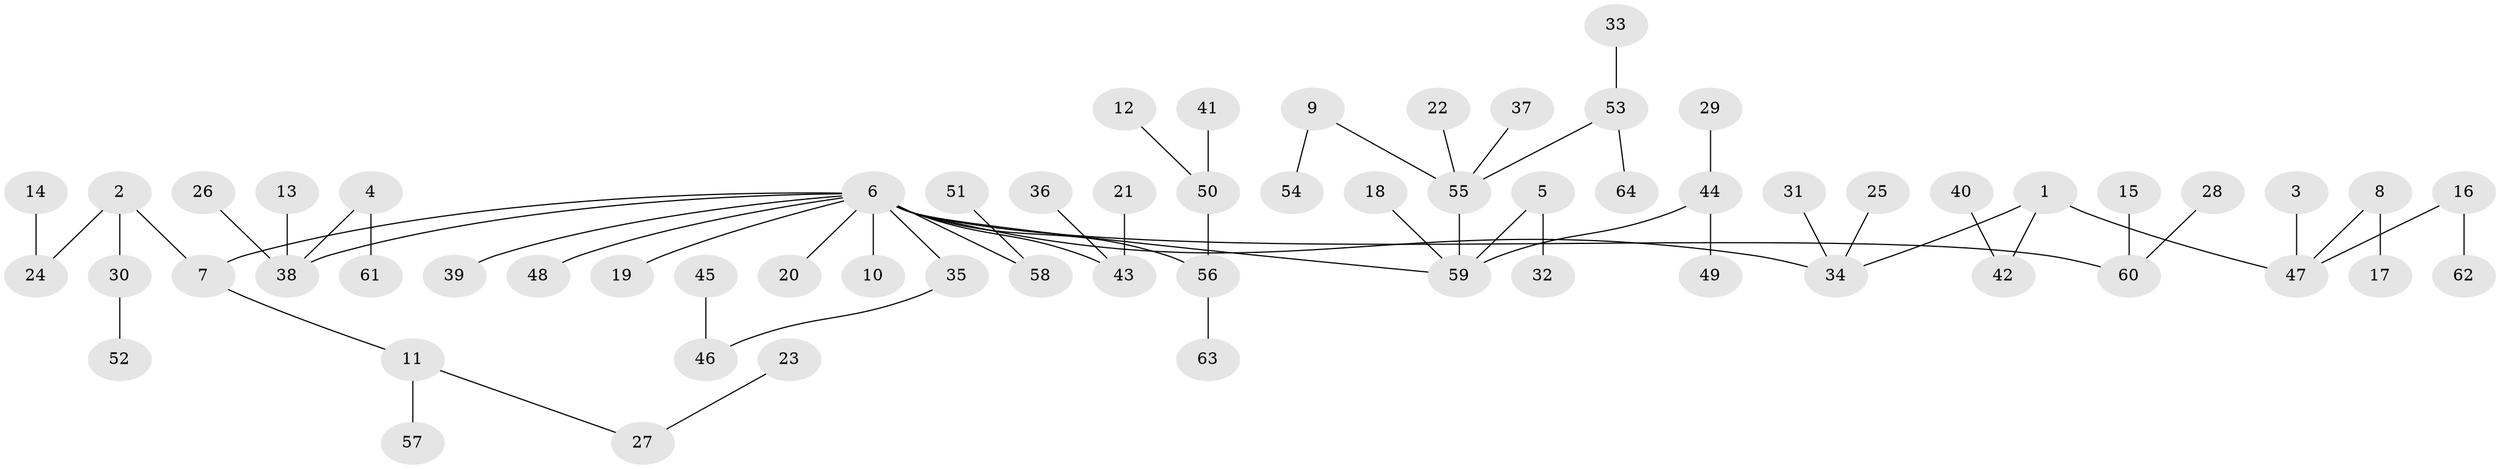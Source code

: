 // original degree distribution, {5: 0.0625, 3: 0.109375, 8: 0.0078125, 6: 0.015625, 1: 0.5, 2: 0.265625, 4: 0.0390625}
// Generated by graph-tools (version 1.1) at 2025/26/03/09/25 03:26:33]
// undirected, 64 vertices, 63 edges
graph export_dot {
graph [start="1"]
  node [color=gray90,style=filled];
  1;
  2;
  3;
  4;
  5;
  6;
  7;
  8;
  9;
  10;
  11;
  12;
  13;
  14;
  15;
  16;
  17;
  18;
  19;
  20;
  21;
  22;
  23;
  24;
  25;
  26;
  27;
  28;
  29;
  30;
  31;
  32;
  33;
  34;
  35;
  36;
  37;
  38;
  39;
  40;
  41;
  42;
  43;
  44;
  45;
  46;
  47;
  48;
  49;
  50;
  51;
  52;
  53;
  54;
  55;
  56;
  57;
  58;
  59;
  60;
  61;
  62;
  63;
  64;
  1 -- 34 [weight=1.0];
  1 -- 42 [weight=1.0];
  1 -- 47 [weight=1.0];
  2 -- 7 [weight=1.0];
  2 -- 24 [weight=1.0];
  2 -- 30 [weight=1.0];
  3 -- 47 [weight=1.0];
  4 -- 38 [weight=1.0];
  4 -- 61 [weight=1.0];
  5 -- 32 [weight=1.0];
  5 -- 59 [weight=1.0];
  6 -- 7 [weight=1.0];
  6 -- 10 [weight=1.0];
  6 -- 19 [weight=1.0];
  6 -- 20 [weight=1.0];
  6 -- 34 [weight=1.0];
  6 -- 35 [weight=1.0];
  6 -- 38 [weight=1.0];
  6 -- 39 [weight=1.0];
  6 -- 43 [weight=1.0];
  6 -- 48 [weight=1.0];
  6 -- 56 [weight=1.0];
  6 -- 58 [weight=1.0];
  6 -- 59 [weight=1.0];
  6 -- 60 [weight=1.0];
  7 -- 11 [weight=1.0];
  8 -- 17 [weight=1.0];
  8 -- 47 [weight=1.0];
  9 -- 54 [weight=1.0];
  9 -- 55 [weight=1.0];
  11 -- 27 [weight=1.0];
  11 -- 57 [weight=1.0];
  12 -- 50 [weight=1.0];
  13 -- 38 [weight=1.0];
  14 -- 24 [weight=1.0];
  15 -- 60 [weight=1.0];
  16 -- 47 [weight=1.0];
  16 -- 62 [weight=1.0];
  18 -- 59 [weight=1.0];
  21 -- 43 [weight=1.0];
  22 -- 55 [weight=1.0];
  23 -- 27 [weight=1.0];
  25 -- 34 [weight=1.0];
  26 -- 38 [weight=1.0];
  28 -- 60 [weight=1.0];
  29 -- 44 [weight=1.0];
  30 -- 52 [weight=1.0];
  31 -- 34 [weight=1.0];
  33 -- 53 [weight=1.0];
  35 -- 46 [weight=1.0];
  36 -- 43 [weight=1.0];
  37 -- 55 [weight=1.0];
  40 -- 42 [weight=1.0];
  41 -- 50 [weight=1.0];
  44 -- 49 [weight=1.0];
  44 -- 59 [weight=1.0];
  45 -- 46 [weight=1.0];
  50 -- 56 [weight=1.0];
  51 -- 58 [weight=1.0];
  53 -- 55 [weight=1.0];
  53 -- 64 [weight=1.0];
  55 -- 59 [weight=1.0];
  56 -- 63 [weight=1.0];
}
